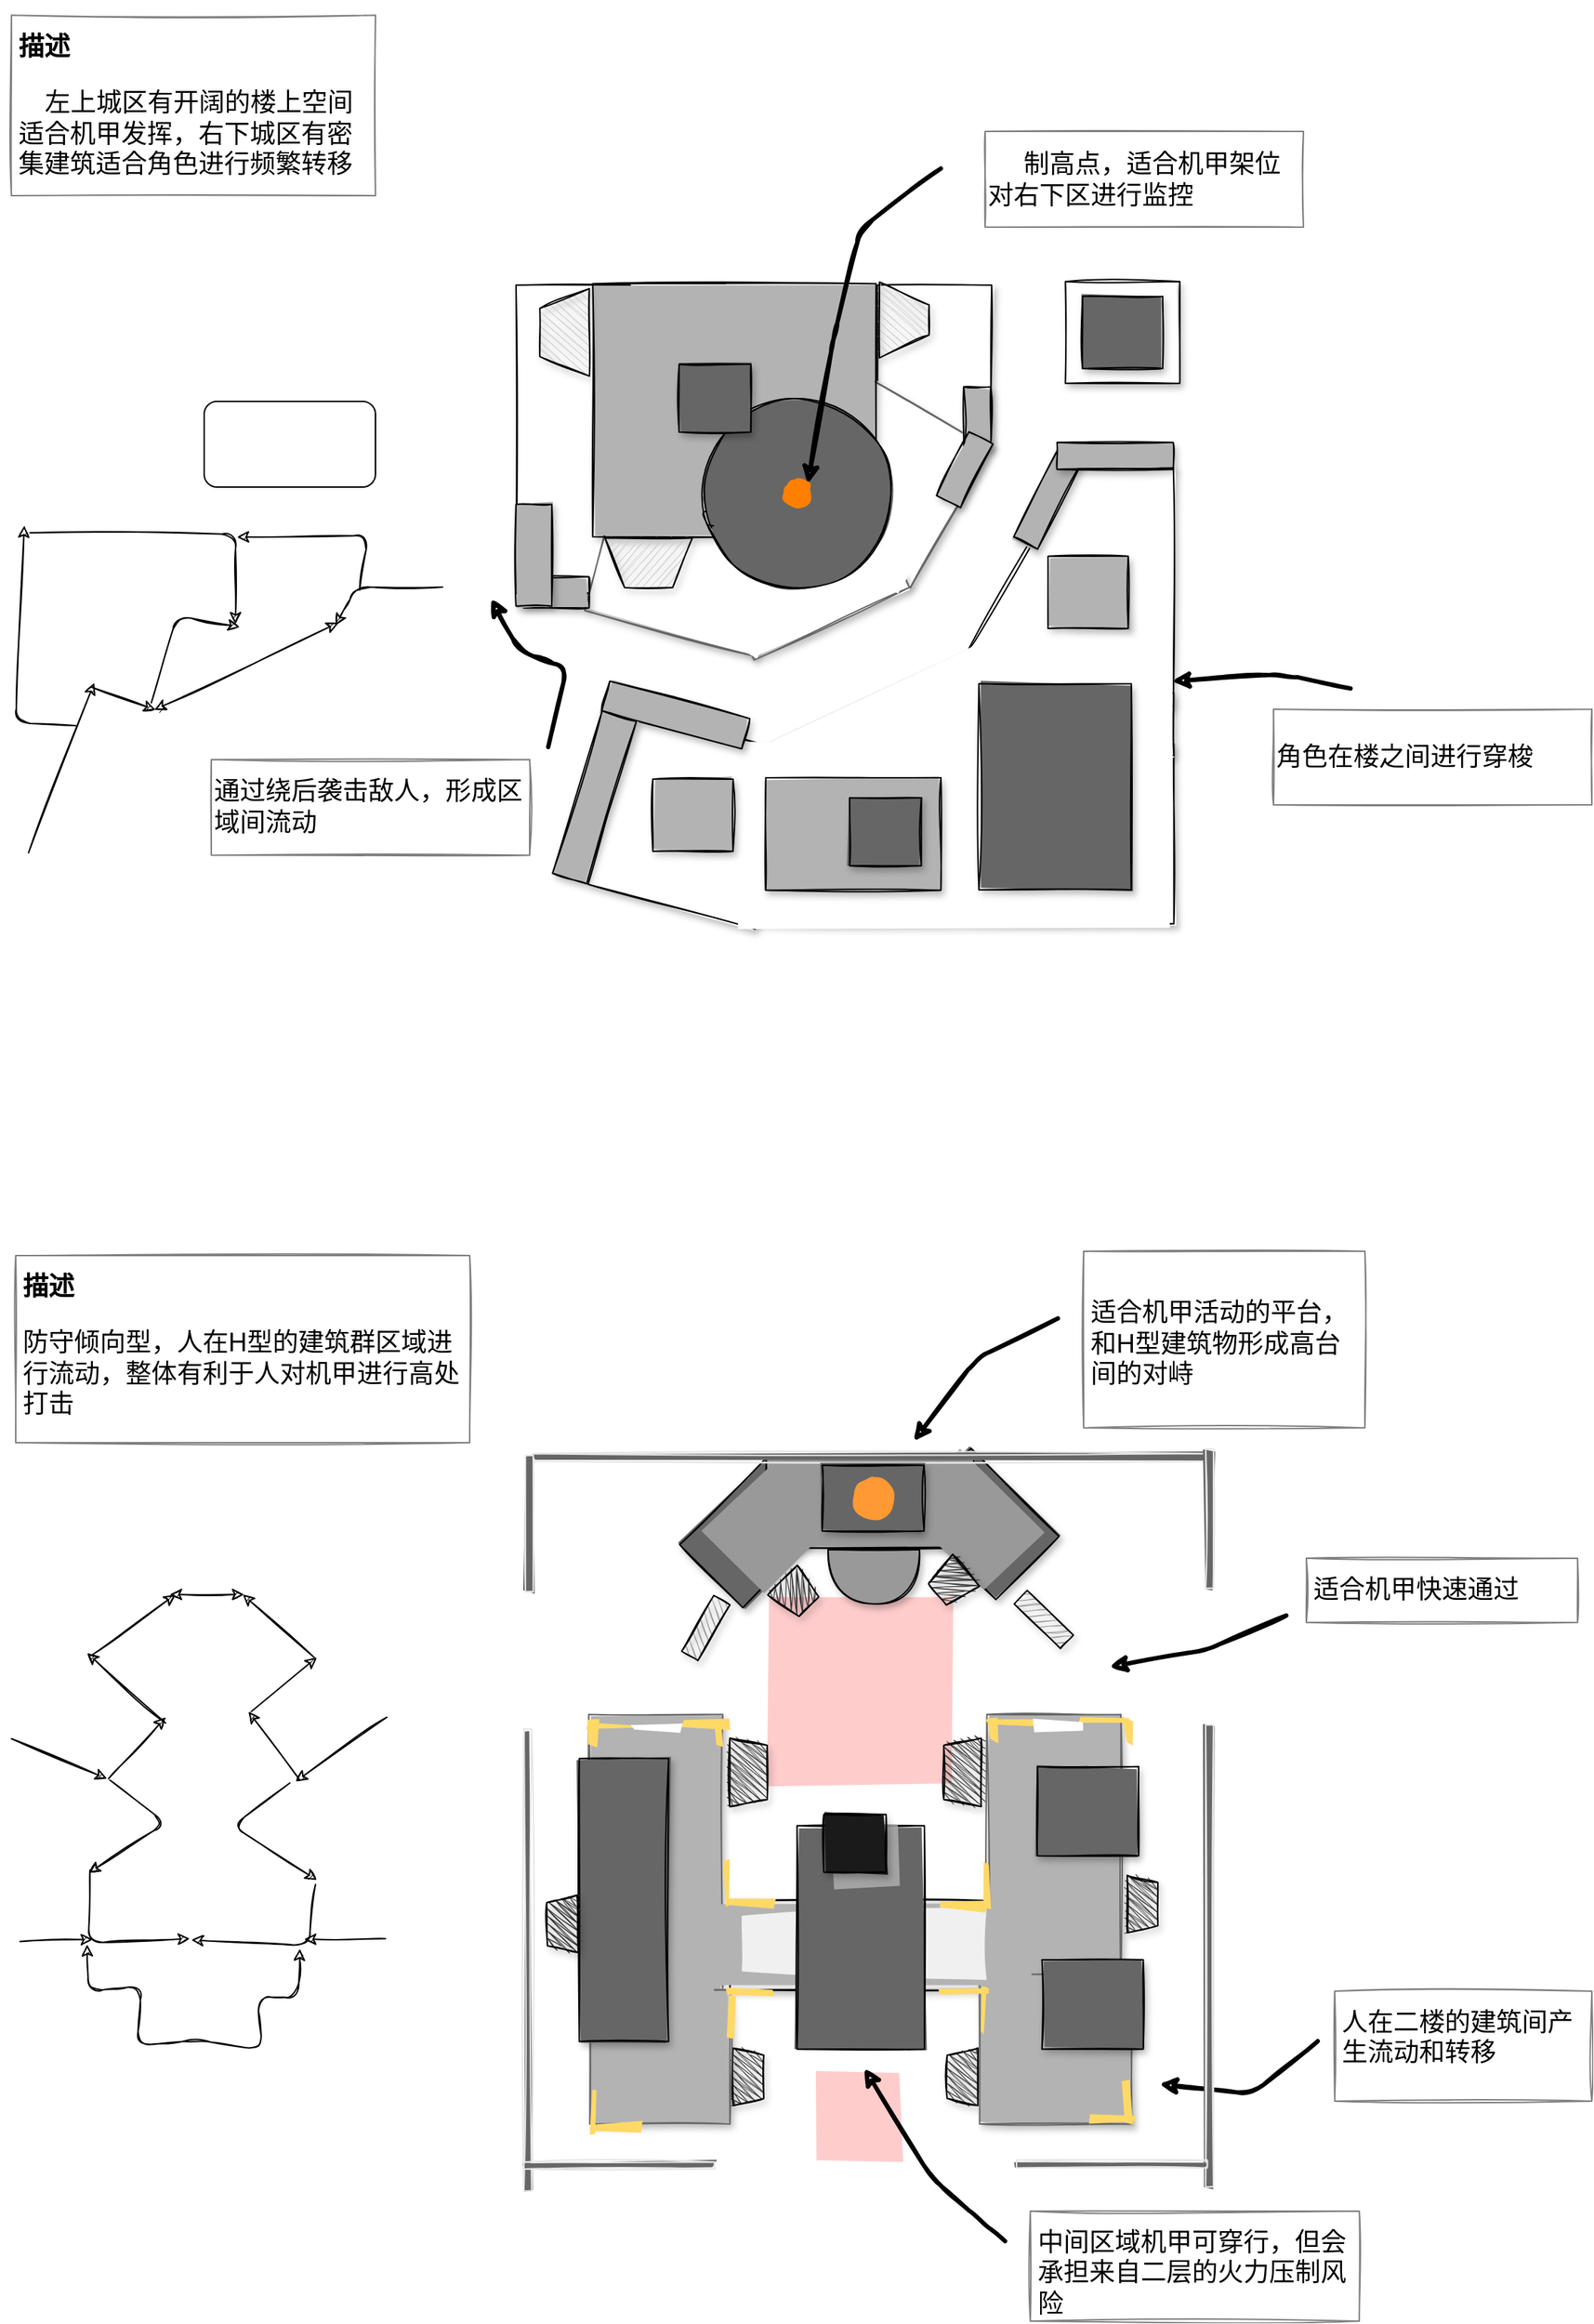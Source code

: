 <mxfile version="13.10.3" type="github">
  <diagram id="YS42bM3Eltd74zi2VStV" name="Page-1">
    <mxGraphModel dx="464" dy="1108" grid="1" gridSize="10" guides="1" tooltips="1" connect="1" arrows="1" fold="1" page="1" pageScale="1" pageWidth="850" pageHeight="1100" math="0" shadow="0">
      <root>
        <mxCell id="0" />
        <mxCell id="1" parent="0" />
        <mxCell id="YBGo64Y5beXKpG9SH2Ju-1" value="" style="rounded=0;whiteSpace=wrap;html=1;shadow=1;sketch=1;" parent="1" vertex="1">
          <mxGeometry x="2053.43" y="423.65" width="80" height="216" as="geometry" />
        </mxCell>
        <mxCell id="YBGo64Y5beXKpG9SH2Ju-2" value="" style="rounded=0;whiteSpace=wrap;html=1;shadow=1;sketch=1;" parent="1" vertex="1">
          <mxGeometry x="2306.63" y="423.65" width="80" height="113.75" as="geometry" />
        </mxCell>
        <mxCell id="YBGo64Y5beXKpG9SH2Ju-3" value="" style="rounded=0;whiteSpace=wrap;html=1;shadow=1;sketch=1;rotation=15;strokeColor=#666666;" parent="1" vertex="1">
          <mxGeometry x="2111.48" y="575.97" width="123.86" height="93" as="geometry" />
        </mxCell>
        <mxCell id="YBGo64Y5beXKpG9SH2Ju-4" value="" style="rounded=0;whiteSpace=wrap;html=1;shadow=1;sketch=1;rotation=-60;strokeColor=#666666;" parent="1" vertex="1">
          <mxGeometry x="2254.61" y="505.16" width="112.2" height="108.72" as="geometry" />
        </mxCell>
        <mxCell id="YBGo64Y5beXKpG9SH2Ju-5" value="" style="rounded=0;whiteSpace=wrap;html=1;shadow=1;sketch=1;rotation=-25;strokeColor=#666666;" parent="1" vertex="1">
          <mxGeometry x="2206.07" y="622.57" width="120" height="40" as="geometry" />
        </mxCell>
        <mxCell id="YBGo64Y5beXKpG9SH2Ju-6" value="" style="rounded=0;whiteSpace=wrap;html=1;shadow=0;sketch=1;rotation=-60;strokeColor=none;" parent="1" vertex="1">
          <mxGeometry x="2286.31" y="578.1" width="38.89" height="58.52" as="geometry" />
        </mxCell>
        <mxCell id="YBGo64Y5beXKpG9SH2Ju-7" value="" style="rounded=0;whiteSpace=wrap;html=1;shadow=0;sketch=1;rotation=-60;strokeColor=none;" parent="1" vertex="1">
          <mxGeometry x="2184.63" y="615.88" width="58" height="58.52" as="geometry" />
        </mxCell>
        <mxCell id="YBGo64Y5beXKpG9SH2Ju-8" value="" style="group;rotation=-90;" parent="1" vertex="1" connectable="0">
          <mxGeometry x="2165.57" y="516.65" width="151.62" height="144" as="geometry" />
        </mxCell>
        <mxCell id="YBGo64Y5beXKpG9SH2Ju-9" value="" style="rounded=0;whiteSpace=wrap;html=1;shadow=1;sketch=1;fillStyle=solid;rotation=-90;fillColor=#B3B3B3;" parent="YBGo64Y5beXKpG9SH2Ju-8" vertex="1">
          <mxGeometry x="-47.73" y="-104.65" width="177.14" height="198.48" as="geometry" />
        </mxCell>
        <mxCell id="YBGo64Y5beXKpG9SH2Ju-10" value="" style="ellipse;whiteSpace=wrap;html=1;aspect=fixed;shadow=0;sketch=1;strokeColor=#000000;gradientColor=none;rotation=-90;fillColor=#666666;fillStyle=solid;" parent="YBGo64Y5beXKpG9SH2Ju-8" vertex="1">
          <mxGeometry x="18.7" y="-13.25" width="132.92" height="132.92" as="geometry" />
        </mxCell>
        <mxCell id="YBGo64Y5beXKpG9SH2Ju-11" value="" style="ellipse;whiteSpace=wrap;html=1;aspect=fixed;rounded=0;shadow=0;sketch=1;strokeWidth=1;strokeColor=none;fillColor=#FF8000;fillStyle=solid;" parent="YBGo64Y5beXKpG9SH2Ju-8" vertex="1">
          <mxGeometry x="75.16" y="43.21" width="20" height="20" as="geometry" />
        </mxCell>
        <mxCell id="YBGo64Y5beXKpG9SH2Ju-12" value="" style="rounded=0;whiteSpace=wrap;html=1;shadow=0;glass=0;sketch=1;strokeColor=#000000;fillColor=#ffffff;gradientColor=none;rotation=120;" parent="1" vertex="1">
          <mxGeometry x="2357.9" y="601.98" width="157.75" height="74.39" as="geometry" />
        </mxCell>
        <mxCell id="YBGo64Y5beXKpG9SH2Ju-13" value="" style="rounded=0;whiteSpace=wrap;html=1;shadow=0;glass=0;sketch=1;strokeColor=#000000;fillColor=#ffffff;gradientColor=none;rotation=-205;" parent="1" vertex="1">
          <mxGeometry x="2226.93" y="706.89" width="176.24" height="40.72" as="geometry" />
        </mxCell>
        <mxCell id="YBGo64Y5beXKpG9SH2Ju-14" value="" style="rounded=0;whiteSpace=wrap;html=1;shadow=1;sketch=1;rotation=105;" parent="1" vertex="1">
          <mxGeometry x="2115.69" y="737.46" width="126" height="121" as="geometry" />
        </mxCell>
        <mxCell id="YBGo64Y5beXKpG9SH2Ju-15" value="" style="rounded=0;whiteSpace=wrap;html=1;shadow=1;sketch=1;rotation=90;" parent="1" vertex="1">
          <mxGeometry x="2303.86" y="660.43" width="126" height="294.72" as="geometry" />
        </mxCell>
        <mxCell id="YBGo64Y5beXKpG9SH2Ju-16" value="" style="rounded=0;whiteSpace=wrap;html=1;shadow=1;sketch=1;rotation=90;" parent="1" vertex="1">
          <mxGeometry x="2391.73" y="630.45" width="43.96" height="201" as="geometry" />
        </mxCell>
        <mxCell id="YBGo64Y5beXKpG9SH2Ju-17" value="" style="rounded=0;whiteSpace=wrap;html=1;shadow=1;sketch=1;rotation=90;" parent="1" vertex="1">
          <mxGeometry x="2397.91" y="602.57" width="166.96" height="65" as="geometry" />
        </mxCell>
        <mxCell id="YBGo64Y5beXKpG9SH2Ju-18" value="" style="rounded=0;whiteSpace=wrap;html=1;shadow=1;sketch=1;rotation=90;" parent="1" vertex="1">
          <mxGeometry x="2412.41" y="638.17" width="71.25" height="80.15" as="geometry" />
        </mxCell>
        <mxCell id="YBGo64Y5beXKpG9SH2Ju-19" value="" style="shape=trapezoid;perimeter=trapezoidPerimeter;whiteSpace=wrap;html=1;fixedSize=1;strokeWidth=1;sketch=1;shadow=1;rotation=90;fillStyle=auto;size=15.949;fillColor=#CCCCCC;" parent="1" vertex="1">
          <mxGeometry x="2298.87" y="430.65" width="53.06" height="34.74" as="geometry" />
        </mxCell>
        <mxCell id="YBGo64Y5beXKpG9SH2Ju-20" value="" style="shape=trapezoid;perimeter=trapezoidPerimeter;whiteSpace=wrap;html=1;fixedSize=1;strokeWidth=1;sketch=1;shadow=1;rotation=-180;fillStyle=auto;size=13.797;fillColor=#CCCCCC;" parent="1" vertex="1">
          <mxGeometry x="2115.74" y="600.65" width="61.19" height="34.74" as="geometry" />
        </mxCell>
        <mxCell id="YBGo64Y5beXKpG9SH2Ju-21" value="" style="rounded=0;whiteSpace=wrap;html=1;shadow=1;sketch=1;rotation=90;" parent="1" vertex="1">
          <mxGeometry x="2442.68" y="416.65" width="71.25" height="80.15" as="geometry" />
        </mxCell>
        <mxCell id="YBGo64Y5beXKpG9SH2Ju-22" value="" style="rounded=0;whiteSpace=wrap;html=1;shadow=0;sketch=1;rotation=90;strokeColor=none;" parent="1" vertex="1">
          <mxGeometry x="2295.26" y="658.75" width="129.92" height="298.65" as="geometry" />
        </mxCell>
        <mxCell id="YBGo64Y5beXKpG9SH2Ju-23" value="" style="rounded=0;whiteSpace=wrap;html=1;shadow=0;sketch=1;rotation=-180;strokeColor=none;" parent="1" vertex="1">
          <mxGeometry x="2444.91" y="552.66" width="67.94" height="300.82" as="geometry" />
        </mxCell>
        <mxCell id="YBGo64Y5beXKpG9SH2Ju-24" value="" style="rounded=0;whiteSpace=wrap;html=1;shadow=0;sketch=1;rotation=-115;strokeColor=none;" parent="1" vertex="1">
          <mxGeometry x="2312.17" y="607.91" width="67.94" height="240" as="geometry" />
        </mxCell>
        <mxCell id="YBGo64Y5beXKpG9SH2Ju-25" value="" style="rounded=0;whiteSpace=wrap;html=1;shadow=0;sketch=1;rotation=-145;strokeColor=none;" parent="1" vertex="1">
          <mxGeometry x="2381.97" y="626.32" width="67.68" height="96.83" as="geometry" />
        </mxCell>
        <mxCell id="YBGo64Y5beXKpG9SH2Ju-26" value="" style="rounded=0;whiteSpace=wrap;html=1;shadow=1;sketch=1;rotation=90;fillColor=#666666;fillStyle=solid;" parent="1" vertex="1">
          <mxGeometry x="2453.02" y="428.65" width="50.57" height="56.15" as="geometry" />
        </mxCell>
        <mxCell id="YBGo64Y5beXKpG9SH2Ju-27" value="" style="rounded=0;whiteSpace=wrap;html=1;shadow=1;sketch=1;rotation=90;fillColor=#666666;fillStyle=solid;" parent="1" vertex="1">
          <mxGeometry x="2358.83" y="721.47" width="144.41" height="106.69" as="geometry" />
        </mxCell>
        <mxCell id="YBGo64Y5beXKpG9SH2Ju-28" value="" style="rounded=0;whiteSpace=wrap;html=1;shadow=1;sketch=1;rotation=90;fillStyle=solid;fillColor=#B3B3B3;" parent="1" vertex="1">
          <mxGeometry x="2250.34" y="746.56" width="78.75" height="122.69" as="geometry" />
        </mxCell>
        <mxCell id="YBGo64Y5beXKpG9SH2Ju-29" value="" style="rounded=0;whiteSpace=wrap;html=1;shadow=1;sketch=1;rotation=90;fillStyle=solid;fillColor=#B3B3B3;" parent="1" vertex="1">
          <mxGeometry x="2428.89" y="610.6" width="50.57" height="56.15" as="geometry" />
        </mxCell>
        <mxCell id="YBGo64Y5beXKpG9SH2Ju-30" value="" style="rounded=0;whiteSpace=wrap;html=1;shadow=1;sketch=1;rotation=90;fillStyle=solid;fillColor=#B3B3B3;" parent="1" vertex="1">
          <mxGeometry x="2152.07" y="766.65" width="50.57" height="56.15" as="geometry" />
        </mxCell>
        <mxCell id="YBGo64Y5beXKpG9SH2Ju-31" value="" style="rounded=0;whiteSpace=wrap;html=1;shadow=1;sketch=1;rotation=90;fillColor=#666666;fillStyle=solid;" parent="1" vertex="1">
          <mxGeometry x="2288.43" y="781.2" width="47.59" height="50.25" as="geometry" />
        </mxCell>
        <mxCell id="YBGo64Y5beXKpG9SH2Ju-32" value="&lt;h1&gt;&lt;font style=&quot;font-size: 18px&quot;&gt;描述&lt;/font&gt;&lt;/h1&gt;&lt;p&gt;&amp;nbsp; &amp;nbsp; &lt;font style=&quot;font-size: 18px&quot;&gt;&amp;nbsp;左上城区有开阔的楼上空间适合机甲发挥，右下城区有密集建筑适合角色进行频繁转移&lt;/font&gt;&lt;/p&gt;" style="text;html=1;spacing=5;spacingTop=-20;whiteSpace=wrap;overflow=hidden;rounded=0;shadow=0;sketch=1;opacity=50;fillColor=#ffffff;strokeColor=#000000;" parent="1" vertex="1">
          <mxGeometry x="1700" y="234.61" width="255" height="126.39" as="geometry" />
        </mxCell>
        <mxCell id="YBGo64Y5beXKpG9SH2Ju-33" value="" style="rounded=0;whiteSpace=wrap;html=1;shadow=1;sketch=1;rotation=90;fillColor=#666666;fillStyle=solid;" parent="1" vertex="1">
          <mxGeometry x="2169.04" y="477.63" width="47.59" height="50.25" as="geometry" />
        </mxCell>
        <mxCell id="YBGo64Y5beXKpG9SH2Ju-34" value="" style="rounded=0;whiteSpace=wrap;html=1;shadow=1;sketch=1;rotation=105;fillStyle=solid;fillColor=#B3B3B3;" parent="1" vertex="1">
          <mxGeometry x="2154.4" y="673.82" width="21.82" height="101.48" as="geometry" />
        </mxCell>
        <mxCell id="YBGo64Y5beXKpG9SH2Ju-35" value="" style="rounded=0;whiteSpace=wrap;html=1;shadow=1;sketch=1;rotation=-163;fillStyle=solid;fillColor=#B3B3B3;" parent="1" vertex="1">
          <mxGeometry x="2095.84" y="722.74" width="25.07" height="118.92" as="geometry" />
        </mxCell>
        <mxCell id="YBGo64Y5beXKpG9SH2Ju-36" value="" style="rounded=0;whiteSpace=wrap;html=1;shadow=1;sketch=1;rotation=-153;fillStyle=solid;fillColor=#B3B3B3;" parent="1" vertex="1">
          <mxGeometry x="2416.87" y="538.06" width="18.82" height="69.85" as="geometry" />
        </mxCell>
        <mxCell id="YBGo64Y5beXKpG9SH2Ju-37" value="" style="rounded=0;whiteSpace=wrap;html=1;shadow=1;sketch=1;rotation=-90;fillStyle=solid;fillColor=#B3B3B3;" parent="1" vertex="1">
          <mxGeometry x="2463.64" y="502.48" width="18.82" height="81.4" as="geometry" />
        </mxCell>
        <mxCell id="YBGo64Y5beXKpG9SH2Ju-38" value="" style="rounded=0;whiteSpace=wrap;html=1;shadow=1;sketch=1;rotation=-180;fillStyle=solid;fillColor=#B3B3B3;" parent="1" vertex="1">
          <mxGeometry x="2367.03" y="494.75" width="18.82" height="42.65" as="geometry" />
        </mxCell>
        <mxCell id="YBGo64Y5beXKpG9SH2Ju-39" value="" style="rounded=0;whiteSpace=wrap;html=1;shadow=1;sketch=1;rotation=-153;fillStyle=solid;fillColor=#B3B3B3;" parent="1" vertex="1">
          <mxGeometry x="2358.36" y="527.88" width="18.82" height="50" as="geometry" />
        </mxCell>
        <mxCell id="YBGo64Y5beXKpG9SH2Ju-40" value="" style="rounded=0;whiteSpace=wrap;html=1;shadow=1;sketch=1;rotation=90;fillStyle=solid;fillColor=#B3B3B3;" parent="1" vertex="1">
          <mxGeometry x="2070.8" y="615.77" width="21.82" height="45.81" as="geometry" />
        </mxCell>
        <mxCell id="YBGo64Y5beXKpG9SH2Ju-41" value="" style="rounded=0;whiteSpace=wrap;html=1;shadow=1;sketch=1;rotation=-180;fillStyle=solid;fillColor=#B3B3B3;" parent="1" vertex="1">
          <mxGeometry x="2053.43" y="577.07" width="25.07" height="71.29" as="geometry" />
        </mxCell>
        <mxCell id="YBGo64Y5beXKpG9SH2Ju-42" value="" style="shape=trapezoid;perimeter=trapezoidPerimeter;whiteSpace=wrap;html=1;fixedSize=1;strokeWidth=1;sketch=1;shadow=1;rotation=-90;fillStyle=auto;size=13.797;fillColor=#CCCCCC;" parent="1" vertex="1">
          <mxGeometry x="2056.87" y="439.35" width="61.19" height="34.74" as="geometry" />
        </mxCell>
        <mxCell id="YBGo64Y5beXKpG9SH2Ju-43" value="" style="endArrow=classic;html=1;shadow=0;sketch=1;" parent="1" edge="1">
          <mxGeometry width="50" height="50" relative="1" as="geometry">
            <mxPoint x="1712" y="821.0" as="sourcePoint" />
            <mxPoint x="1758" y="702" as="targetPoint" />
          </mxGeometry>
        </mxCell>
        <mxCell id="YBGo64Y5beXKpG9SH2Ju-44" value="" style="endArrow=classic;html=1;shadow=0;sketch=1;" parent="1" edge="1">
          <mxGeometry width="50" height="50" relative="1" as="geometry">
            <mxPoint x="1756" y="705" as="sourcePoint" />
            <mxPoint x="1801" y="721.0" as="targetPoint" />
          </mxGeometry>
        </mxCell>
        <mxCell id="YBGo64Y5beXKpG9SH2Ju-45" value="" style="endArrow=classic;html=1;shadow=0;sketch=1;" parent="1" edge="1">
          <mxGeometry width="50" height="50" relative="1" as="geometry">
            <mxPoint x="1798" y="716.0" as="sourcePoint" />
            <mxPoint x="1860" y="663.0" as="targetPoint" />
            <Array as="points">
              <mxPoint x="1816" y="655" />
            </Array>
          </mxGeometry>
        </mxCell>
        <mxCell id="YBGo64Y5beXKpG9SH2Ju-46" value="" style="endArrow=classic;html=1;shadow=0;sketch=1;" parent="1" edge="1">
          <mxGeometry width="50" height="50" relative="1" as="geometry">
            <mxPoint x="1745" y="732" as="sourcePoint" />
            <mxPoint x="1709" y="592" as="targetPoint" />
            <Array as="points">
              <mxPoint x="1703" y="730" />
            </Array>
          </mxGeometry>
        </mxCell>
        <mxCell id="YBGo64Y5beXKpG9SH2Ju-47" value="" style="endArrow=classic;html=1;shadow=0;sketch=1;" parent="1" edge="1">
          <mxGeometry width="50" height="50" relative="1" as="geometry">
            <mxPoint x="1713" y="597" as="sourcePoint" />
            <mxPoint x="1857" y="661.0" as="targetPoint" />
            <Array as="points">
              <mxPoint x="1857" y="598" />
            </Array>
          </mxGeometry>
        </mxCell>
        <mxCell id="YBGo64Y5beXKpG9SH2Ju-48" value="" style="endArrow=classic;startArrow=classic;html=1;shadow=0;sketch=1;" parent="1" edge="1">
          <mxGeometry width="50" height="50" relative="1" as="geometry">
            <mxPoint x="1800" y="721.0" as="sourcePoint" />
            <mxPoint x="1929" y="660" as="targetPoint" />
          </mxGeometry>
        </mxCell>
        <mxCell id="YBGo64Y5beXKpG9SH2Ju-49" value="" style="endArrow=classic;html=1;shadow=0;sketch=1;" parent="1" edge="1">
          <mxGeometry width="50" height="50" relative="1" as="geometry">
            <mxPoint x="2002" y="635" as="sourcePoint" />
            <mxPoint x="1927" y="662" as="targetPoint" />
            <Array as="points">
              <mxPoint x="1942" y="635" />
            </Array>
          </mxGeometry>
        </mxCell>
        <mxCell id="YBGo64Y5beXKpG9SH2Ju-50" value="" style="endArrow=classic;html=1;shadow=0;sketch=1;" parent="1" edge="1">
          <mxGeometry width="50" height="50" relative="1" as="geometry">
            <mxPoint x="1944" y="637" as="sourcePoint" />
            <mxPoint x="1858" y="600" as="targetPoint" />
            <Array as="points">
              <mxPoint x="1950" y="599" />
            </Array>
          </mxGeometry>
        </mxCell>
        <mxCell id="YBGo64Y5beXKpG9SH2Ju-51" value="&lt;h1&gt;&lt;font style=&quot;font-size: 18px&quot;&gt;描述&lt;/font&gt;&amp;nbsp;&lt;font style=&quot;font-weight: normal ; font-size: 18px&quot;&gt;&amp;nbsp; &amp;nbsp;&amp;nbsp;&lt;/font&gt;&lt;/h1&gt;&lt;font style=&quot;font-size: 18px&quot;&gt;防守倾向型，人在H型的建筑群区域进行流动，整体有利于人对机甲进行高处打击&lt;/font&gt;" style="text;html=1;spacing=5;spacingTop=-20;whiteSpace=wrap;overflow=hidden;rounded=0;shadow=0;sketch=1;opacity=50;fillColor=#ffffff;strokeColor=#000000;" parent="1" vertex="1">
          <mxGeometry x="1703" y="1103" width="318" height="131" as="geometry" />
        </mxCell>
        <mxCell id="YBGo64Y5beXKpG9SH2Ju-52" value="" style="group" parent="1" vertex="1" connectable="0">
          <mxGeometry x="1989.1" y="1241" width="655" height="608" as="geometry" />
        </mxCell>
        <mxCell id="YBGo64Y5beXKpG9SH2Ju-53" value="" style="rounded=0;whiteSpace=wrap;html=1;shadow=0;sketch=1;rotation=90;fillStyle=solid;strokeColor=#E6E6E6;fillColor=#666666;" parent="YBGo64Y5beXKpG9SH2Ju-52" vertex="1">
          <mxGeometry x="-89.104" y="352.457" width="323.347" height="5.476" as="geometry" />
        </mxCell>
        <mxCell id="YBGo64Y5beXKpG9SH2Ju-54" value="" style="group;rotation=-180;" parent="YBGo64Y5beXKpG9SH2Ju-52" vertex="1" connectable="0">
          <mxGeometry x="99.516" y="0.634" width="471.21" height="522.016" as="geometry" />
        </mxCell>
        <mxCell id="YBGo64Y5beXKpG9SH2Ju-55" value="" style="rounded=0;whiteSpace=wrap;html=1;shadow=0;sketch=1;strokeWidth=1;fillColor=#FFFFFF;strokeColor=none;opacity=80;" parent="YBGo64Y5beXKpG9SH2Ju-54" vertex="1">
          <mxGeometry x="181.507" y="245.658" width="54.452" height="184.635" as="geometry" />
        </mxCell>
        <mxCell id="YBGo64Y5beXKpG9SH2Ju-56" value="" style="whiteSpace=wrap;html=1;aspect=fixed;rounded=0;shadow=0;sketch=1;strokeWidth=1;opacity=50;fillStyle=solid;strokeColor=none;fillColor=#FF9999;" parent="YBGo64Y5beXKpG9SH2Ju-54" vertex="1">
          <mxGeometry x="140.107" y="100.141" width="131.566" height="131.566" as="geometry" />
        </mxCell>
        <mxCell id="YBGo64Y5beXKpG9SH2Ju-57" value="" style="rounded=0;whiteSpace=wrap;html=1;shadow=1;sketch=1;fillStyle=solid;rotation=-225;fillColor=#666666;" parent="YBGo64Y5beXKpG9SH2Ju-54" vertex="1">
          <mxGeometry x="88.576" y="23.173" width="88.675" height="62.588" as="geometry" />
        </mxCell>
        <mxCell id="YBGo64Y5beXKpG9SH2Ju-58" value="" style="rounded=0;whiteSpace=wrap;html=1;shadow=1;sketch=1;fillStyle=solid;rotation=-135;fillColor=#666666;" parent="YBGo64Y5beXKpG9SH2Ju-54" vertex="1">
          <mxGeometry x="248.731" y="17.963" width="87.14" height="62.588" as="geometry" />
        </mxCell>
        <mxCell id="YBGo64Y5beXKpG9SH2Ju-59" value="" style="rounded=0;whiteSpace=wrap;html=1;shadow=1;sketch=1;fillStyle=solid;rotation=-180;fillColor=#999999;" parent="YBGo64Y5beXKpG9SH2Ju-54" vertex="1">
          <mxGeometry x="140.101" y="3.129" width="145.559" height="62.587" as="geometry" />
        </mxCell>
        <mxCell id="YBGo64Y5beXKpG9SH2Ju-60" value="" style="rounded=0;whiteSpace=wrap;html=1;shadow=0;sketch=1;rotation=-135;strokeColor=none;fillStyle=solid;fillColor=#999999;" parent="YBGo64Y5beXKpG9SH2Ju-54" vertex="1">
          <mxGeometry x="243.812" y="15.647" width="81.877" height="59.458" as="geometry" />
        </mxCell>
        <mxCell id="YBGo64Y5beXKpG9SH2Ju-61" value="" style="rounded=0;whiteSpace=wrap;html=1;shadow=0;sketch=1;rotation=-45;strokeColor=none;fillStyle=solid;fillColor=#999999;" parent="YBGo64Y5beXKpG9SH2Ju-54" vertex="1">
          <mxGeometry x="103.707" y="18.776" width="81.876" height="59.459" as="geometry" />
        </mxCell>
        <mxCell id="YBGo64Y5beXKpG9SH2Ju-62" value="" style="rounded=0;whiteSpace=wrap;html=1;shadow=0;sketch=1;rotation=0;fillStyle=solid;strokeColor=#E6E6E6;fillColor=#666666;" parent="YBGo64Y5beXKpG9SH2Ju-54" vertex="1">
          <mxGeometry x="-23.233" width="472.233" height="5.476" as="geometry" />
        </mxCell>
        <mxCell id="YBGo64Y5beXKpG9SH2Ju-63" value="" style="whiteSpace=wrap;html=1;aspect=fixed;rounded=0;shadow=0;sketch=1;strokeWidth=1;opacity=50;fillStyle=solid;strokeColor=none;fillColor=#FF9999;" parent="YBGo64Y5beXKpG9SH2Ju-54" vertex="1">
          <mxGeometry x="174.165" y="433.422" width="60.483" height="60.483" as="geometry" />
        </mxCell>
        <mxCell id="YBGo64Y5beXKpG9SH2Ju-64" value="" style="shape=trapezoid;perimeter=trapezoidPerimeter;whiteSpace=wrap;html=1;fixedSize=1;strokeWidth=1;sketch=1;shadow=1;rotation=-90;fillStyle=zigzag;size=4.945;fillColor=#333333;" parent="YBGo64Y5beXKpG9SH2Ju-54" vertex="1">
          <mxGeometry x="257.493" y="425.599" width="40.113" height="21.499" as="geometry" />
        </mxCell>
        <mxCell id="YBGo64Y5beXKpG9SH2Ju-65" value="" style="shape=trapezoid;perimeter=trapezoidPerimeter;whiteSpace=wrap;html=1;fixedSize=1;strokeWidth=1;sketch=1;shadow=1;rotation=90;fillStyle=zigzag;size=4.945;fillColor=#333333;" parent="YBGo64Y5beXKpG9SH2Ju-54" vertex="1">
          <mxGeometry x="103.707" y="210.092" width="47.901" height="26.193" as="geometry" />
        </mxCell>
        <mxCell id="YBGo64Y5beXKpG9SH2Ju-66" value="" style="shape=trapezoid;perimeter=trapezoidPerimeter;whiteSpace=wrap;html=1;fixedSize=1;strokeWidth=1;sketch=1;shadow=1;rotation=-90;fillStyle=zigzag;size=4.945;fillColor=#333333;" parent="YBGo64Y5beXKpG9SH2Ju-54" vertex="1">
          <mxGeometry x="253.599" y="210.092" width="47.901" height="26.193" as="geometry" />
        </mxCell>
        <mxCell id="YBGo64Y5beXKpG9SH2Ju-67" value="" style="shape=trapezoid;perimeter=trapezoidPerimeter;whiteSpace=wrap;html=1;fixedSize=1;strokeWidth=1;sketch=1;shadow=1;rotation=90;fillStyle=zigzag;size=4.945;fillColor=#333333;" parent="YBGo64Y5beXKpG9SH2Ju-54" vertex="1">
          <mxGeometry x="107.568" y="425.599" width="40.163" height="21.499" as="geometry" />
        </mxCell>
        <mxCell id="YBGo64Y5beXKpG9SH2Ju-68" value="" style="shape=trapezoid;perimeter=trapezoidPerimeter;whiteSpace=wrap;html=1;fixedSize=1;strokeWidth=1;sketch=1;shadow=1;rotation=-225;fillStyle=zigzag;size=4.945;fillColor=#333333;" parent="YBGo64Y5beXKpG9SH2Ju-54" vertex="1">
          <mxGeometry x="146.11" y="84.81" width="29.29" height="26.19" as="geometry" />
        </mxCell>
        <mxCell id="YBGo64Y5beXKpG9SH2Ju-69" value="" style="shape=trapezoid;perimeter=trapezoidPerimeter;whiteSpace=wrap;html=1;fixedSize=1;strokeWidth=1;sketch=1;shadow=1;rotation=-130;fillStyle=zigzag;size=4.945;fillColor=#333333;" parent="YBGo64Y5beXKpG9SH2Ju-54" vertex="1">
          <mxGeometry x="255.37" y="77.1" width="29.29" height="26.19" as="geometry" />
        </mxCell>
        <mxCell id="YBGo64Y5beXKpG9SH2Ju-70" value="" style="endArrow=classic;html=1;sketch=1;strokeWidth=3;" parent="YBGo64Y5beXKpG9SH2Ju-54" edge="1">
          <mxGeometry width="50" height="50" relative="1" as="geometry">
            <mxPoint x="526.384" y="411.366" as="sourcePoint" />
            <mxPoint x="415.384" y="441.366" as="targetPoint" />
            <Array as="points">
              <mxPoint x="480.384" y="448.366" />
            </Array>
          </mxGeometry>
        </mxCell>
        <mxCell id="YBGo64Y5beXKpG9SH2Ju-71" value="" style="rounded=0;whiteSpace=wrap;html=1;shadow=1;sketch=1;rotation=90;fillStyle=solid;fillColor=#B3B3B3;strokeColor=#666666;" parent="YBGo64Y5beXKpG9SH2Ju-52" vertex="1">
          <mxGeometry x="63.214" y="235.339" width="198.008" height="93.882" as="geometry" />
        </mxCell>
        <mxCell id="YBGo64Y5beXKpG9SH2Ju-72" value="" style="rounded=0;whiteSpace=wrap;html=1;shadow=1;sketch=1;rotation=-180;fillStyle=solid;fillColor=#E6E6E6;" parent="YBGo64Y5beXKpG9SH2Ju-52" vertex="1">
          <mxGeometry x="214.129" y="313.574" width="180.616" height="62.588" as="geometry" />
        </mxCell>
        <mxCell id="YBGo64Y5beXKpG9SH2Ju-73" value="" style="rounded=0;whiteSpace=wrap;html=1;shadow=1;sketch=1;rotation=90;fillStyle=solid;strokeColor=#666666;fillColor=#B3B3B3;" parent="YBGo64Y5beXKpG9SH2Ju-52" vertex="1">
          <mxGeometry x="342.075" y="235.339" width="198.008" height="93.882" as="geometry" />
        </mxCell>
        <mxCell id="YBGo64Y5beXKpG9SH2Ju-74" value="" style="rounded=0;whiteSpace=wrap;html=1;shadow=1;sketch=1;fillStyle=solid;fillColor=#B3B3B3;strokeColor=#666666;" parent="YBGo64Y5beXKpG9SH2Ju-52" vertex="1">
          <mxGeometry x="116.016" y="376.162" width="98.179" height="93.882" as="geometry" />
        </mxCell>
        <mxCell id="YBGo64Y5beXKpG9SH2Ju-75" value="" style="rounded=0;whiteSpace=wrap;html=1;shadow=1;sketch=1;fillStyle=solid;strokeColor=#666666;fillColor=#B3B3B3;" parent="YBGo64Y5beXKpG9SH2Ju-52" vertex="1">
          <mxGeometry x="389.102" y="365.209" width="106.429" height="104.835" as="geometry" />
        </mxCell>
        <mxCell id="YBGo64Y5beXKpG9SH2Ju-76" value="" style="rounded=0;whiteSpace=wrap;html=1;shadow=0;sketch=1;strokeColor=none;rotation=-90;fillStyle=solid;fillColor=#B3B3B3;" parent="YBGo64Y5beXKpG9SH2Ju-52" vertex="1">
          <mxGeometry x="118.904" y="344.477" width="115.505" height="52.418" as="geometry" />
        </mxCell>
        <mxCell id="YBGo64Y5beXKpG9SH2Ju-77" value="" style="rounded=0;whiteSpace=wrap;html=1;shadow=0;sketch=1;strokeColor=none;rotation=0;fillStyle=solid;fillColor=#B3B3B3;" parent="YBGo64Y5beXKpG9SH2Ju-52" vertex="1">
          <mxGeometry x="203.47" y="315.342" width="221.109" height="59.067" as="geometry" />
        </mxCell>
        <mxCell id="YBGo64Y5beXKpG9SH2Ju-78" value="" style="rounded=0;whiteSpace=wrap;html=1;shadow=1;sketch=1;fillStyle=solid;strokeWidth=1;fillColor=#666666;" parent="YBGo64Y5beXKpG9SH2Ju-52" vertex="1">
          <mxGeometry x="429.529" y="219.692" width="70.953" height="62.588" as="geometry" />
        </mxCell>
        <mxCell id="YBGo64Y5beXKpG9SH2Ju-79" value="" style="rounded=0;whiteSpace=wrap;html=1;shadow=1;sketch=1;fillStyle=solid;strokeWidth=1;fillColor=#666666;" parent="YBGo64Y5beXKpG9SH2Ju-52" vertex="1">
          <mxGeometry x="432.714" y="355.039" width="70.953" height="62.588" as="geometry" />
        </mxCell>
        <mxCell id="YBGo64Y5beXKpG9SH2Ju-80" value="" style="rounded=0;whiteSpace=wrap;html=1;shadow=1;sketch=1;rotation=90;strokeWidth=1;fillStyle=solid;fillColor=#666666;" parent="YBGo64Y5beXKpG9SH2Ju-52" vertex="1">
          <mxGeometry x="40.938" y="281.889" width="198.008" height="62.588" as="geometry" />
        </mxCell>
        <mxCell id="YBGo64Y5beXKpG9SH2Ju-81" value="" style="rounded=0;whiteSpace=wrap;html=1;shadow=0;sketch=1;rotation=90;fillStyle=solid;strokeColor=#E6E6E6;fillColor=#666666;" parent="YBGo64Y5beXKpG9SH2Ju-52" vertex="1">
          <mxGeometry x="25.989" y="47.011" width="95.39" height="5.476" as="geometry" />
        </mxCell>
        <mxCell id="YBGo64Y5beXKpG9SH2Ju-82" value="" style="rounded=0;whiteSpace=wrap;html=1;shadow=0;sketch=1;rotation=90;fillStyle=solid;strokeColor=#E6E6E6;fillColor=#666666;" parent="YBGo64Y5beXKpG9SH2Ju-52" vertex="1">
          <mxGeometry x="501.389" y="43.475" width="97.469" height="5.476" as="geometry" />
        </mxCell>
        <mxCell id="YBGo64Y5beXKpG9SH2Ju-83" value="" style="rounded=0;whiteSpace=wrap;html=1;shadow=0;sketch=1;rotation=0;fillStyle=solid;strokeColor=#E6E6E6;fillColor=#666666;" parent="YBGo64Y5beXKpG9SH2Ju-52" vertex="1">
          <mxGeometry x="69.814" y="496.644" width="133.655" height="4.913" as="geometry" />
        </mxCell>
        <mxCell id="YBGo64Y5beXKpG9SH2Ju-84" value="" style="rounded=0;whiteSpace=wrap;html=1;shadow=0;sketch=1;rotation=90;fillStyle=solid;strokeColor=#E6E6E6;fillColor=#666666;" parent="YBGo64Y5beXKpG9SH2Ju-52" vertex="1">
          <mxGeometry x="388.442" y="349.562" width="323.347" height="5.476" as="geometry" />
        </mxCell>
        <mxCell id="YBGo64Y5beXKpG9SH2Ju-85" value="" style="rounded=0;whiteSpace=wrap;html=1;shadow=0;sketch=1;rotation=0;fillStyle=solid;strokeColor=#E6E6E6;fillColor=#666666;" parent="YBGo64Y5beXKpG9SH2Ju-52" vertex="1">
          <mxGeometry x="414.86" y="495.298" width="133.655" height="5.476" as="geometry" />
        </mxCell>
        <mxCell id="YBGo64Y5beXKpG9SH2Ju-86" value="" style="shape=trapezoid;perimeter=trapezoidPerimeter;whiteSpace=wrap;html=1;fixedSize=1;shadow=0;sketch=1;strokeWidth=1;opacity=80;strokeColor=none;rotation=-90;size=5.941;fillStyle=solid;fillColor=#FFFFFF;" parent="YBGo64Y5beXKpG9SH2Ju-52" vertex="1">
          <mxGeometry x="282.838" y="257.918" width="50.773" height="171.57" as="geometry" />
        </mxCell>
        <mxCell id="YBGo64Y5beXKpG9SH2Ju-87" value="" style="rounded=0;whiteSpace=wrap;html=1;shadow=0;sketch=1;fillStyle=solid;strokeWidth=1;fillColor=#666666;" parent="YBGo64Y5beXKpG9SH2Ju-52" vertex="1">
          <mxGeometry x="261.173" y="261.157" width="89.219" height="156.47" as="geometry" />
        </mxCell>
        <mxCell id="YBGo64Y5beXKpG9SH2Ju-88" value="" style="rounded=0;whiteSpace=wrap;html=1;shadow=0;sketch=1;fillStyle=solid;strokeWidth=1;strokeColor=none;fillColor=#B3B3B3;opacity=80;" parent="YBGo64Y5beXKpG9SH2Ju-52" vertex="1">
          <mxGeometry x="285.397" y="261.16" width="48.215" height="42.81" as="geometry" />
        </mxCell>
        <mxCell id="YBGo64Y5beXKpG9SH2Ju-89" value="" style="rounded=0;whiteSpace=wrap;html=1;shadow=1;sketch=1;fillStyle=solid;strokeWidth=1;fillColor=#1A1A1A;" parent="YBGo64Y5beXKpG9SH2Ju-52" vertex="1">
          <mxGeometry x="279.9" y="253.244" width="43.661" height="40.463" as="geometry" />
        </mxCell>
        <mxCell id="YBGo64Y5beXKpG9SH2Ju-90" value="" style="rounded=0;whiteSpace=wrap;html=1;shadow=0;sketch=1;rotation=0;fillStyle=solid;strokeColor=none;fillColor=#FFD966;" parent="YBGo64Y5beXKpG9SH2Ju-52" vertex="1">
          <mxGeometry x="179.857" y="187.788" width="33.001" height="4.913" as="geometry" />
        </mxCell>
        <mxCell id="YBGo64Y5beXKpG9SH2Ju-91" value="" style="rounded=0;whiteSpace=wrap;html=1;shadow=0;sketch=1;rotation=90;fillStyle=solid;strokeColor=none;fillColor=#FFD966;" parent="YBGo64Y5beXKpG9SH2Ju-52" vertex="1">
          <mxGeometry x="198.371" y="194.062" width="17.359" height="4.913" as="geometry" />
        </mxCell>
        <mxCell id="YBGo64Y5beXKpG9SH2Ju-92" value="" style="rounded=0;whiteSpace=wrap;html=1;shadow=0;sketch=1;rotation=0;fillStyle=solid;strokeColor=none;fillColor=#FFD966;" parent="YBGo64Y5beXKpG9SH2Ju-52" vertex="1">
          <mxGeometry x="113.855" y="189.149" width="33.001" height="4.913" as="geometry" />
        </mxCell>
        <mxCell id="YBGo64Y5beXKpG9SH2Ju-93" value="" style="rounded=0;whiteSpace=wrap;html=1;shadow=0;sketch=1;rotation=90;fillStyle=solid;strokeColor=none;fillColor=#FFD966;" parent="YBGo64Y5beXKpG9SH2Ju-52" vertex="1">
          <mxGeometry x="109.647" y="194.062" width="17.359" height="4.913" as="geometry" />
        </mxCell>
        <mxCell id="YBGo64Y5beXKpG9SH2Ju-94" value="" style="rounded=0;whiteSpace=wrap;html=1;shadow=0;sketch=1;rotation=0;fillStyle=solid;strokeColor=none;fillColor=#FFD966;" parent="YBGo64Y5beXKpG9SH2Ju-52" vertex="1">
          <mxGeometry x="459.659" y="184.658" width="33.001" height="4.913" as="geometry" />
        </mxCell>
        <mxCell id="YBGo64Y5beXKpG9SH2Ju-95" value="" style="rounded=0;whiteSpace=wrap;html=1;shadow=0;sketch=1;rotation=90;fillStyle=solid;strokeColor=none;fillColor=#FFD966;" parent="YBGo64Y5beXKpG9SH2Ju-52" vertex="1">
          <mxGeometry x="484.031" y="192.701" width="17.359" height="4.913" as="geometry" />
        </mxCell>
        <mxCell id="YBGo64Y5beXKpG9SH2Ju-96" value="" style="rounded=0;whiteSpace=wrap;html=1;shadow=0;sketch=1;rotation=0;fillStyle=solid;strokeColor=none;fillColor=#FFD966;" parent="YBGo64Y5beXKpG9SH2Ju-52" vertex="1">
          <mxGeometry x="393.657" y="186.02" width="33.001" height="4.913" as="geometry" />
        </mxCell>
        <mxCell id="YBGo64Y5beXKpG9SH2Ju-97" value="" style="rounded=0;whiteSpace=wrap;html=1;shadow=0;sketch=1;rotation=90;fillStyle=solid;strokeColor=none;fillColor=#FFD966;" parent="YBGo64Y5beXKpG9SH2Ju-52" vertex="1">
          <mxGeometry x="389.449" y="190.933" width="17.359" height="4.913" as="geometry" />
        </mxCell>
        <mxCell id="YBGo64Y5beXKpG9SH2Ju-98" value="" style="rounded=0;whiteSpace=wrap;html=1;shadow=0;sketch=1;rotation=0;fillStyle=solid;strokeColor=none;fillColor=#FFFFFF;" parent="YBGo64Y5beXKpG9SH2Ju-52" vertex="1">
          <mxGeometry x="146.262" y="189.571" width="33.001" height="4.913" as="geometry" />
        </mxCell>
        <mxCell id="YBGo64Y5beXKpG9SH2Ju-99" value="" style="rounded=0;whiteSpace=wrap;html=1;shadow=0;sketch=1;rotation=0;fillStyle=solid;strokeColor=none;fillColor=#FFFFFF;" parent="YBGo64Y5beXKpG9SH2Ju-52" vertex="1">
          <mxGeometry x="426.658" y="186.833" width="33.001" height="7.651" as="geometry" />
        </mxCell>
        <mxCell id="YBGo64Y5beXKpG9SH2Ju-100" value="" style="rounded=0;whiteSpace=wrap;html=1;shadow=0;sketch=1;rotation=0;fillStyle=solid;strokeColor=none;fillColor=#FFD966;" parent="YBGo64Y5beXKpG9SH2Ju-52" vertex="1">
          <mxGeometry x="210.912" y="374.41" width="33.001" height="4.913" as="geometry" />
        </mxCell>
        <mxCell id="YBGo64Y5beXKpG9SH2Ju-101" value="" style="rounded=0;whiteSpace=wrap;html=1;shadow=0;sketch=1;rotation=90;fillStyle=solid;strokeColor=none;fillColor=#FFD966;" parent="YBGo64Y5beXKpG9SH2Ju-52" vertex="1">
          <mxGeometry x="198.371" y="391.981" width="31.351" height="4.913" as="geometry" />
        </mxCell>
        <mxCell id="YBGo64Y5beXKpG9SH2Ju-102" value="" style="rounded=0;whiteSpace=wrap;html=1;shadow=0;sketch=1;rotation=90;fillStyle=solid;strokeColor=none;fillColor=#FFD966;" parent="YBGo64Y5beXKpG9SH2Ju-52" vertex="1">
          <mxGeometry x="196.358" y="298.6" width="31.351" height="4.913" as="geometry" />
        </mxCell>
        <mxCell id="YBGo64Y5beXKpG9SH2Ju-103" value="" style="rounded=0;whiteSpace=wrap;html=1;shadow=0;sketch=1;rotation=0;fillStyle=solid;strokeColor=none;fillColor=#FFD966;" parent="YBGo64Y5beXKpG9SH2Ju-52" vertex="1">
          <mxGeometry x="212.859" y="313.574" width="33.001" height="4.913" as="geometry" />
        </mxCell>
        <mxCell id="YBGo64Y5beXKpG9SH2Ju-104" value="" style="rounded=0;whiteSpace=wrap;html=1;shadow=0;sketch=1;rotation=0;fillStyle=solid;strokeColor=none;fillColor=#FFD966;" parent="YBGo64Y5beXKpG9SH2Ju-52" vertex="1">
          <mxGeometry x="361.744" y="374.41" width="33.001" height="4.913" as="geometry" />
        </mxCell>
        <mxCell id="YBGo64Y5beXKpG9SH2Ju-105" value="" style="rounded=0;whiteSpace=wrap;html=1;shadow=0;sketch=1;rotation=0;fillStyle=solid;strokeColor=none;fillColor=#FFD966;" parent="YBGo64Y5beXKpG9SH2Ju-52" vertex="1">
          <mxGeometry x="361.744" y="315.342" width="33.001" height="4.913" as="geometry" />
        </mxCell>
        <mxCell id="YBGo64Y5beXKpG9SH2Ju-106" value="" style="rounded=0;whiteSpace=wrap;html=1;shadow=0;sketch=1;rotation=90;fillStyle=solid;strokeColor=none;fillColor=#FFD966;" parent="YBGo64Y5beXKpG9SH2Ju-52" vertex="1">
          <mxGeometry x="378.773" y="300.477" width="31.351" height="4.913" as="geometry" />
        </mxCell>
        <mxCell id="YBGo64Y5beXKpG9SH2Ju-107" value="" style="rounded=0;whiteSpace=wrap;html=1;shadow=0;sketch=1;rotation=90;fillStyle=solid;strokeColor=none;fillColor=#FFD966;" parent="YBGo64Y5beXKpG9SH2Ju-52" vertex="1">
          <mxGeometry x="375.456" y="388.289" width="31.351" height="4.913" as="geometry" />
        </mxCell>
        <mxCell id="YBGo64Y5beXKpG9SH2Ju-108" value="" style="rounded=0;whiteSpace=wrap;html=1;shadow=0;sketch=1;rotation=0;fillStyle=solid;strokeColor=none;fillColor=#FFD966;" parent="YBGo64Y5beXKpG9SH2Ju-52" vertex="1">
          <mxGeometry x="118.904" y="468.479" width="33.001" height="6.259" as="geometry" />
        </mxCell>
        <mxCell id="YBGo64Y5beXKpG9SH2Ju-109" value="" style="rounded=0;whiteSpace=wrap;html=1;shadow=0;sketch=1;rotation=90;fillStyle=solid;strokeColor=none;fillColor=#FFD966;" parent="YBGo64Y5beXKpG9SH2Ju-52" vertex="1">
          <mxGeometry x="102.651" y="457.527" width="31.351" height="4.913" as="geometry" />
        </mxCell>
        <mxCell id="YBGo64Y5beXKpG9SH2Ju-110" value="" style="rounded=0;whiteSpace=wrap;html=1;shadow=0;sketch=1;rotation=90;fillStyle=solid;strokeColor=none;fillColor=#FFD966;" parent="YBGo64Y5beXKpG9SH2Ju-52" vertex="1">
          <mxGeometry x="477.034" y="452.613" width="31.351" height="4.913" as="geometry" />
        </mxCell>
        <mxCell id="YBGo64Y5beXKpG9SH2Ju-111" value="" style="rounded=0;whiteSpace=wrap;html=1;shadow=0;sketch=1;rotation=0;fillStyle=solid;strokeColor=none;fillColor=#FFD966;" parent="YBGo64Y5beXKpG9SH2Ju-52" vertex="1">
          <mxGeometry x="465.319" y="463.785" width="33.001" height="6.259" as="geometry" />
        </mxCell>
        <mxCell id="YBGo64Y5beXKpG9SH2Ju-112" value="" style="endArrow=classic;html=1;sketch=1;strokeWidth=3;entryX=0.5;entryY=1;entryDx=0;entryDy=0;" parent="YBGo64Y5beXKpG9SH2Ju-52" target="YBGo64Y5beXKpG9SH2Ju-55" edge="1">
          <mxGeometry width="50" height="50" relative="1" as="geometry">
            <mxPoint x="406.9" y="552" as="sourcePoint" />
            <mxPoint x="310.9" y="512" as="targetPoint" />
            <Array as="points">
              <mxPoint x="388.9" y="537" />
              <mxPoint x="354.9" y="507" />
            </Array>
          </mxGeometry>
        </mxCell>
        <mxCell id="YBGo64Y5beXKpG9SH2Ju-113" value="&lt;font style=&quot;font-size: 18px&quot;&gt;&lt;br&gt;中间区域机甲可穿行，但会承担来自二层的火力压制风险&lt;/font&gt;" style="text;html=1;spacing=5;spacingTop=-20;whiteSpace=wrap;overflow=hidden;rounded=0;shadow=0;sketch=1;opacity=50;fillColor=#ffffff;strokeColor=#000000;" parent="YBGo64Y5beXKpG9SH2Ju-52" vertex="1">
          <mxGeometry x="424.58" y="531" width="230.42" height="77" as="geometry" />
        </mxCell>
        <mxCell id="YBGo64Y5beXKpG9SH2Ju-114" value="" style="rounded=0;whiteSpace=wrap;html=1;shadow=1;sketch=1;rotation=-180;strokeWidth=1;fillStyle=solid;fillColor=#666666;" parent="1" vertex="1">
          <mxGeometry x="2267.89" y="1249.74" width="71.31" height="46.15" as="geometry" />
        </mxCell>
        <mxCell id="YBGo64Y5beXKpG9SH2Ju-115" value="" style="ellipse;whiteSpace=wrap;html=1;aspect=fixed;rounded=0;shadow=0;sketch=1;strokeWidth=1;strokeColor=none;fillStyle=solid;fillColor=#FF9933;" parent="1" vertex="1">
          <mxGeometry x="2288.421" y="1257.695" width="30.242" height="30.242" as="geometry" />
        </mxCell>
        <mxCell id="YBGo64Y5beXKpG9SH2Ju-116" value="" style="shape=or;whiteSpace=wrap;html=1;shadow=1;glass=0;sketch=1;strokeColor=#000000;fillColor=#999999;gradientColor=none;rotation=90;fillStyle=solid;" parent="1" vertex="1">
          <mxGeometry x="2285.06" y="1295.89" width="37.96" height="64.02" as="geometry" />
        </mxCell>
        <mxCell id="YBGo64Y5beXKpG9SH2Ju-117" value="" style="rounded=0;whiteSpace=wrap;html=1;shadow=1;glass=0;sketch=1;strokeColor=#000000;fillColor=#999999;gradientColor=none;rotation=-60;" parent="1" vertex="1">
          <mxGeometry x="2163.88" y="1357.24" width="45" height="13.1" as="geometry" />
        </mxCell>
        <mxCell id="YBGo64Y5beXKpG9SH2Ju-118" value="" style="rounded=0;whiteSpace=wrap;html=1;shadow=1;glass=0;sketch=1;strokeColor=#000000;fillColor=#999999;gradientColor=none;rotation=-136;" parent="1" vertex="1">
          <mxGeometry x="2400.63" y="1351.24" width="45" height="13.1" as="geometry" />
        </mxCell>
        <mxCell id="YBGo64Y5beXKpG9SH2Ju-119" value="" style="shape=trapezoid;perimeter=trapezoidPerimeter;whiteSpace=wrap;html=1;fixedSize=1;strokeWidth=1;sketch=1;shadow=1;rotation=-91;fillStyle=zigzag;size=4.945;fillColor=#333333;" parent="1" vertex="1">
          <mxGeometry x="2065.873" y="1560.243" width="40.163" height="21.499" as="geometry" />
        </mxCell>
        <mxCell id="YBGo64Y5beXKpG9SH2Ju-120" value="" style="shape=trapezoid;perimeter=trapezoidPerimeter;whiteSpace=wrap;html=1;fixedSize=1;strokeWidth=1;sketch=1;shadow=1;rotation=90;fillStyle=zigzag;size=4.945;fillColor=#333333;" parent="1" vertex="1">
          <mxGeometry x="2472.223" y="1546.243" width="40.163" height="21.499" as="geometry" />
        </mxCell>
        <mxCell id="YBGo64Y5beXKpG9SH2Ju-121" value="" style="endArrow=classic;html=1;shadow=0;sketch=1;" parent="1" edge="1">
          <mxGeometry width="50" height="50" relative="1" as="geometry">
            <mxPoint x="1700" y="1441.24" as="sourcePoint" />
            <mxPoint x="1767" y="1469.24" as="targetPoint" />
          </mxGeometry>
        </mxCell>
        <mxCell id="YBGo64Y5beXKpG9SH2Ju-122" value="" style="endArrow=classic;html=1;shadow=0;sketch=1;" parent="1" edge="1">
          <mxGeometry width="50" height="50" relative="1" as="geometry">
            <mxPoint x="1768" y="1469.24" as="sourcePoint" />
            <mxPoint x="1808" y="1426.24" as="targetPoint" />
          </mxGeometry>
        </mxCell>
        <mxCell id="YBGo64Y5beXKpG9SH2Ju-123" value="" style="endArrow=classic;html=1;shadow=0;sketch=1;" parent="1" edge="1">
          <mxGeometry width="50" height="50" relative="1" as="geometry">
            <mxPoint x="1808" y="1430.24" as="sourcePoint" />
            <mxPoint x="1753" y="1381.24" as="targetPoint" />
          </mxGeometry>
        </mxCell>
        <mxCell id="YBGo64Y5beXKpG9SH2Ju-124" value="" style="endArrow=classic;html=1;shadow=0;sketch=1;" parent="1" edge="1">
          <mxGeometry width="50" height="50" relative="1" as="geometry">
            <mxPoint x="1757" y="1382.24" as="sourcePoint" />
            <mxPoint x="1815" y="1340.24" as="targetPoint" />
          </mxGeometry>
        </mxCell>
        <mxCell id="YBGo64Y5beXKpG9SH2Ju-125" value="" style="endArrow=classic;html=1;shadow=0;sketch=1;" parent="1" edge="1">
          <mxGeometry width="50" height="50" relative="1" as="geometry">
            <mxPoint x="1769" y="1470.24" as="sourcePoint" />
            <mxPoint x="1754" y="1535.24" as="targetPoint" />
            <Array as="points">
              <mxPoint x="1808" y="1500.24" />
            </Array>
          </mxGeometry>
        </mxCell>
        <mxCell id="YBGo64Y5beXKpG9SH2Ju-126" value="" style="endArrow=classic;html=1;shadow=0;sketch=1;" parent="1" edge="1">
          <mxGeometry width="50" height="50" relative="1" as="geometry">
            <mxPoint x="1963" y="1426.24" as="sourcePoint" />
            <mxPoint x="1899" y="1471.24" as="targetPoint" />
          </mxGeometry>
        </mxCell>
        <mxCell id="YBGo64Y5beXKpG9SH2Ju-127" value="" style="endArrow=classic;html=1;shadow=0;sketch=1;" parent="1" edge="1">
          <mxGeometry width="50" height="50" relative="1" as="geometry">
            <mxPoint x="1902" y="1470.24" as="sourcePoint" />
            <mxPoint x="1866" y="1422.24" as="targetPoint" />
          </mxGeometry>
        </mxCell>
        <mxCell id="YBGo64Y5beXKpG9SH2Ju-128" value="" style="endArrow=classic;html=1;shadow=0;sketch=1;" parent="1" edge="1">
          <mxGeometry width="50" height="50" relative="1" as="geometry">
            <mxPoint x="1868" y="1422.24" as="sourcePoint" />
            <mxPoint x="1914" y="1384.24" as="targetPoint" />
          </mxGeometry>
        </mxCell>
        <mxCell id="YBGo64Y5beXKpG9SH2Ju-129" value="" style="endArrow=classic;html=1;shadow=0;sketch=1;" parent="1" edge="1">
          <mxGeometry width="50" height="50" relative="1" as="geometry">
            <mxPoint x="1912" y="1384.24" as="sourcePoint" />
            <mxPoint x="1862" y="1340.24" as="targetPoint" />
          </mxGeometry>
        </mxCell>
        <mxCell id="YBGo64Y5beXKpG9SH2Ju-130" value="" style="endArrow=classic;startArrow=classic;html=1;shadow=0;sketch=1;" parent="1" edge="1">
          <mxGeometry width="50" height="50" relative="1" as="geometry">
            <mxPoint x="1811" y="1340.24" as="sourcePoint" />
            <mxPoint x="1863" y="1340.24" as="targetPoint" />
          </mxGeometry>
        </mxCell>
        <mxCell id="YBGo64Y5beXKpG9SH2Ju-131" value="" style="endArrow=classic;html=1;shadow=0;sketch=1;" parent="1" edge="1">
          <mxGeometry width="50" height="50" relative="1" as="geometry">
            <mxPoint x="1895" y="1472.24" as="sourcePoint" />
            <mxPoint x="1914" y="1540.24" as="targetPoint" />
            <Array as="points">
              <mxPoint x="1855" y="1502.24" />
            </Array>
          </mxGeometry>
        </mxCell>
        <mxCell id="YBGo64Y5beXKpG9SH2Ju-132" value="" style="endArrow=classic;html=1;shadow=0;sketch=1;" parent="1" edge="1">
          <mxGeometry width="50" height="50" relative="1" as="geometry">
            <mxPoint x="1755" y="1533.24" as="sourcePoint" />
            <mxPoint x="1825" y="1581.24" as="targetPoint" />
            <Array as="points">
              <mxPoint x="1754" y="1584.24" />
            </Array>
          </mxGeometry>
        </mxCell>
        <mxCell id="YBGo64Y5beXKpG9SH2Ju-133" value="" style="endArrow=classic;html=1;shadow=0;sketch=1;" parent="1" edge="1">
          <mxGeometry width="50" height="50" relative="1" as="geometry">
            <mxPoint x="1913" y="1543.24" as="sourcePoint" />
            <mxPoint x="1826" y="1582.24" as="targetPoint" />
            <Array as="points">
              <mxPoint x="1908" y="1586.24" />
            </Array>
          </mxGeometry>
        </mxCell>
        <mxCell id="YBGo64Y5beXKpG9SH2Ju-134" value="" style="endArrow=classic;html=1;shadow=0;sketch=1;" parent="1" edge="1">
          <mxGeometry width="50" height="50" relative="1" as="geometry">
            <mxPoint x="1706" y="1583.24" as="sourcePoint" />
            <mxPoint x="1757" y="1581.74" as="targetPoint" />
          </mxGeometry>
        </mxCell>
        <mxCell id="YBGo64Y5beXKpG9SH2Ju-135" value="" style="endArrow=classic;html=1;shadow=0;sketch=1;" parent="1" edge="1">
          <mxGeometry width="50" height="50" relative="1" as="geometry">
            <mxPoint x="1962" y="1581.24" as="sourcePoint" />
            <mxPoint x="1905" y="1581.74" as="targetPoint" />
          </mxGeometry>
        </mxCell>
        <mxCell id="YBGo64Y5beXKpG9SH2Ju-136" value="" style="endArrow=classic;startArrow=classic;html=1;shadow=0;sketch=1;" parent="1" edge="1">
          <mxGeometry width="50" height="50" relative="1" as="geometry">
            <mxPoint x="1753" y="1585.24" as="sourcePoint" />
            <mxPoint x="1902" y="1588.24" as="targetPoint" />
            <Array as="points">
              <mxPoint x="1754" y="1618.24" />
              <mxPoint x="1791" y="1614.24" />
              <mxPoint x="1788" y="1656.24" />
              <mxPoint x="1830" y="1652.24" />
              <mxPoint x="1876" y="1659.24" />
              <mxPoint x="1872" y="1622.24" />
              <mxPoint x="1901" y="1622.24" />
            </Array>
          </mxGeometry>
        </mxCell>
        <mxCell id="YBGo64Y5beXKpG9SH2Ju-137" value="" style="endArrow=classic;html=1;sketch=1;strokeWidth=3;" parent="1" edge="1">
          <mxGeometry width="50" height="50" relative="1" as="geometry">
            <mxPoint x="2433" y="1147" as="sourcePoint" />
            <mxPoint x="2332" y="1233" as="targetPoint" />
            <Array as="points">
              <mxPoint x="2376" y="1175" />
            </Array>
          </mxGeometry>
        </mxCell>
        <mxCell id="YBGo64Y5beXKpG9SH2Ju-138" value="&lt;font style=&quot;font-size: 18px&quot;&gt;&lt;br&gt;&lt;br&gt;适合机甲活动的平台，和H型建筑物形成高台间的对峙&lt;/font&gt;" style="text;html=1;spacing=5;spacingTop=-20;whiteSpace=wrap;overflow=hidden;rounded=0;shadow=0;sketch=1;opacity=50;fillColor=#ffffff;strokeColor=#000000;" parent="1" vertex="1">
          <mxGeometry x="2451.04" y="1100" width="197" height="123.62" as="geometry" />
        </mxCell>
        <mxCell id="YBGo64Y5beXKpG9SH2Ju-139" value="" style="endArrow=classic;html=1;sketch=1;strokeWidth=3;" parent="1" edge="1">
          <mxGeometry width="50" height="50" relative="1" as="geometry">
            <mxPoint x="2593" y="1355" as="sourcePoint" />
            <mxPoint x="2469" y="1391" as="targetPoint" />
            <Array as="points">
              <mxPoint x="2537" y="1379" />
            </Array>
          </mxGeometry>
        </mxCell>
        <mxCell id="YBGo64Y5beXKpG9SH2Ju-140" value="&lt;font style=&quot;font-size: 18px&quot;&gt;&lt;br&gt;适合机甲快速通过&lt;/font&gt;" style="text;html=1;spacing=5;spacingTop=-20;whiteSpace=wrap;overflow=hidden;rounded=0;shadow=0;sketch=1;opacity=50;fillColor=#ffffff;strokeColor=#000000;" parent="1" vertex="1">
          <mxGeometry x="2607" y="1314.91" width="189.96" height="45" as="geometry" />
        </mxCell>
        <mxCell id="YBGo64Y5beXKpG9SH2Ju-141" value="&lt;font style=&quot;font-size: 18px&quot;&gt;&lt;br&gt;人在二楼的建筑间产生流动和转移&lt;/font&gt;" style="text;html=1;spacing=5;spacingTop=-20;whiteSpace=wrap;overflow=hidden;rounded=0;shadow=0;sketch=1;opacity=50;fillColor=#ffffff;strokeColor=#000000;" parent="1" vertex="1">
          <mxGeometry x="2626.87" y="1618" width="180.13" height="77" as="geometry" />
        </mxCell>
        <mxCell id="YBGo64Y5beXKpG9SH2Ju-142" value="" style="endArrow=classic;html=1;strokeWidth=3;entryX=1;entryY=0;entryDx=0;entryDy=0;sketch=1;" parent="1" target="YBGo64Y5beXKpG9SH2Ju-11" edge="1">
          <mxGeometry width="50" height="50" relative="1" as="geometry">
            <mxPoint x="2351" y="342" as="sourcePoint" />
            <mxPoint x="2399" y="340" as="targetPoint" />
            <Array as="points">
              <mxPoint x="2295" y="384" />
              <mxPoint x="2276" y="460" />
            </Array>
          </mxGeometry>
        </mxCell>
        <mxCell id="YBGo64Y5beXKpG9SH2Ju-143" value="&lt;font style=&quot;font-size: 18px&quot;&gt;&amp;nbsp; &amp;nbsp; &amp;nbsp;制高点，适合机甲架位对右下区进行监控&lt;/font&gt;" style="text;html=1;align=left;verticalAlign=middle;whiteSpace=wrap;rounded=0;sketch=1;fillColor=#ffffff;strokeColor=#000000;opacity=50;" parent="1" vertex="1">
          <mxGeometry x="2382" y="316" width="223" height="67" as="geometry" />
        </mxCell>
        <mxCell id="YBGo64Y5beXKpG9SH2Ju-144" value="" style="endArrow=classic;html=1;strokeWidth=3;sketch=1;" parent="1" target="YBGo64Y5beXKpG9SH2Ju-23" edge="1">
          <mxGeometry width="50" height="50" relative="1" as="geometry">
            <mxPoint x="2638" y="706.0" as="sourcePoint" />
            <mxPoint x="2258.801" y="563.789" as="targetPoint" />
            <Array as="points">
              <mxPoint x="2591" y="696" />
            </Array>
          </mxGeometry>
        </mxCell>
        <mxCell id="YBGo64Y5beXKpG9SH2Ju-145" value="&lt;font style=&quot;font-size: 18px&quot;&gt;角色在楼之间进行穿梭&lt;br&gt;&lt;/font&gt;" style="text;html=1;align=left;verticalAlign=middle;whiteSpace=wrap;rounded=0;sketch=1;fillColor=#ffffff;strokeColor=#000000;opacity=50;" parent="1" vertex="1">
          <mxGeometry x="2584" y="720.5" width="223" height="67" as="geometry" />
        </mxCell>
        <mxCell id="YBGo64Y5beXKpG9SH2Ju-146" value="" style="endArrow=classic;html=1;strokeWidth=3;sketch=1;" parent="1" edge="1">
          <mxGeometry width="50" height="50" relative="1" as="geometry">
            <mxPoint x="2076" y="747" as="sourcePoint" />
            <mxPoint x="2036" y="643.0" as="targetPoint" />
            <Array as="points">
              <mxPoint x="2089" y="692" />
              <mxPoint x="2056" y="680" />
            </Array>
          </mxGeometry>
        </mxCell>
        <mxCell id="YBGo64Y5beXKpG9SH2Ju-147" value="&lt;font style=&quot;font-size: 18px&quot;&gt;通过绕后袭击敌人，形成区域间流动&lt;br&gt;&lt;/font&gt;" style="text;html=1;align=left;verticalAlign=middle;whiteSpace=wrap;rounded=0;sketch=1;fillColor=#ffffff;strokeColor=#000000;opacity=50;" parent="1" vertex="1">
          <mxGeometry x="1840" y="755.8" width="223" height="67" as="geometry" />
        </mxCell>
        <mxCell id="YBGo64Y5beXKpG9SH2Ju-148" value="" style="rounded=1;whiteSpace=wrap;html=1;" parent="1" vertex="1">
          <mxGeometry x="1835" y="505" width="120" height="60" as="geometry" />
        </mxCell>
      </root>
    </mxGraphModel>
  </diagram>
</mxfile>
